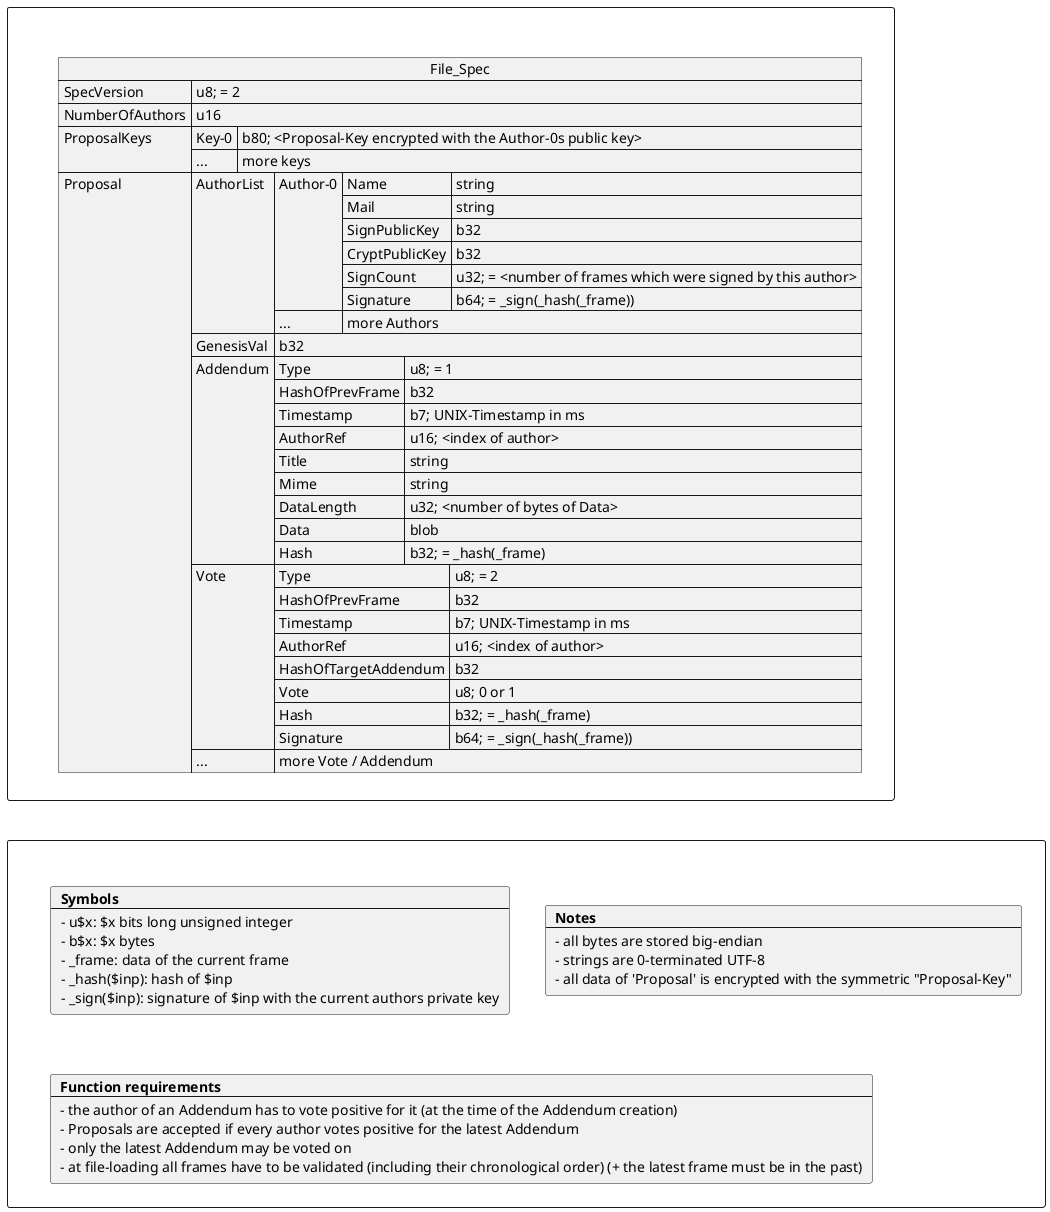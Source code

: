 @startuml

skinparam linetype ortho

rectangle " " as spec {
json File_Spec {
    "SpecVersion": "u8; = 2",

    "NumberOfAuthors": "u16",
    "ProposalKeys": {
        "Key-0": "b80; <Proposal-Key encrypted with the Author-0s public key>",
        "...": "more keys"
    },

    "Proposal": {
        "AuthorList": {
            "Author-0": {
                "Name": "string",
                "Mail": "string",
                "SignPublicKey": "b32",
                "CryptPublicKey": "b32",
                "SignCount": "u32; = <number of frames which were signed by this author>",
                "Signature": "b64; = _sign(_hash(_frame))"
            },
            "...": "more Authors"
        },

        "GenesisVal": "b32",

        "Addendum": {
            "Type": "u8; = 1",
            "HashOfPrevFrame": "b32",
            "Timestamp": "b7; UNIX-Timestamp in ms",
            "AuthorRef": "u16; <index of author>",
            "Title": "string",
            "Mime": "string",
            "DataLength": "u32; <number of bytes of Data>",
            "Data": "blob",
            "Hash": "b32; = _hash(_frame)"
        },
        "Vote": {
            "Type": "u8; = 2",
            "HashOfPrevFrame": "b32",
            "Timestamp": "b7; UNIX-Timestamp in ms",
            "AuthorRef": "u16; <index of author>",
            "HashOfTargetAddendum": "b32",
            "Vote": "u8; 0 or 1",
            "Hash": "b32; = _hash(_frame)",
            "Signature": "b64; = _sign(_hash(_frame))"
        },
        "...": "more Vote / Addendum"
    }
}
}

rectangle " " as notes {
card symbols [
   <b>Symbols</b>
   --
   - u$x: $x bits long unsigned integer
   - b$x: $x bytes
   - _frame: data of the current frame
   - _hash($inp): hash of $inp
   - _sign($inp): signature of $inp with the current authors private key
]

card notes [
    <b>Notes</b>
    --
    - all bytes are stored big-endian
    - strings are 0-terminated UTF-8
    - all data of 'Proposal' is encrypted with the symmetric "Proposal-Key"
]

card requirements [
    <b>Function requirements</b>
    --
    - the author of an Addendum has to vote positive for it (at the time of the Addendum creation)
    - Proposals are accepted if every author votes positive for the latest Addendum
    - only the latest Addendum may be voted on
    - at file-loading all frames have to be validated (including their chronological order) (+ the latest frame must be in the past)
]
}

spec --[hidden] notes

@enduml
